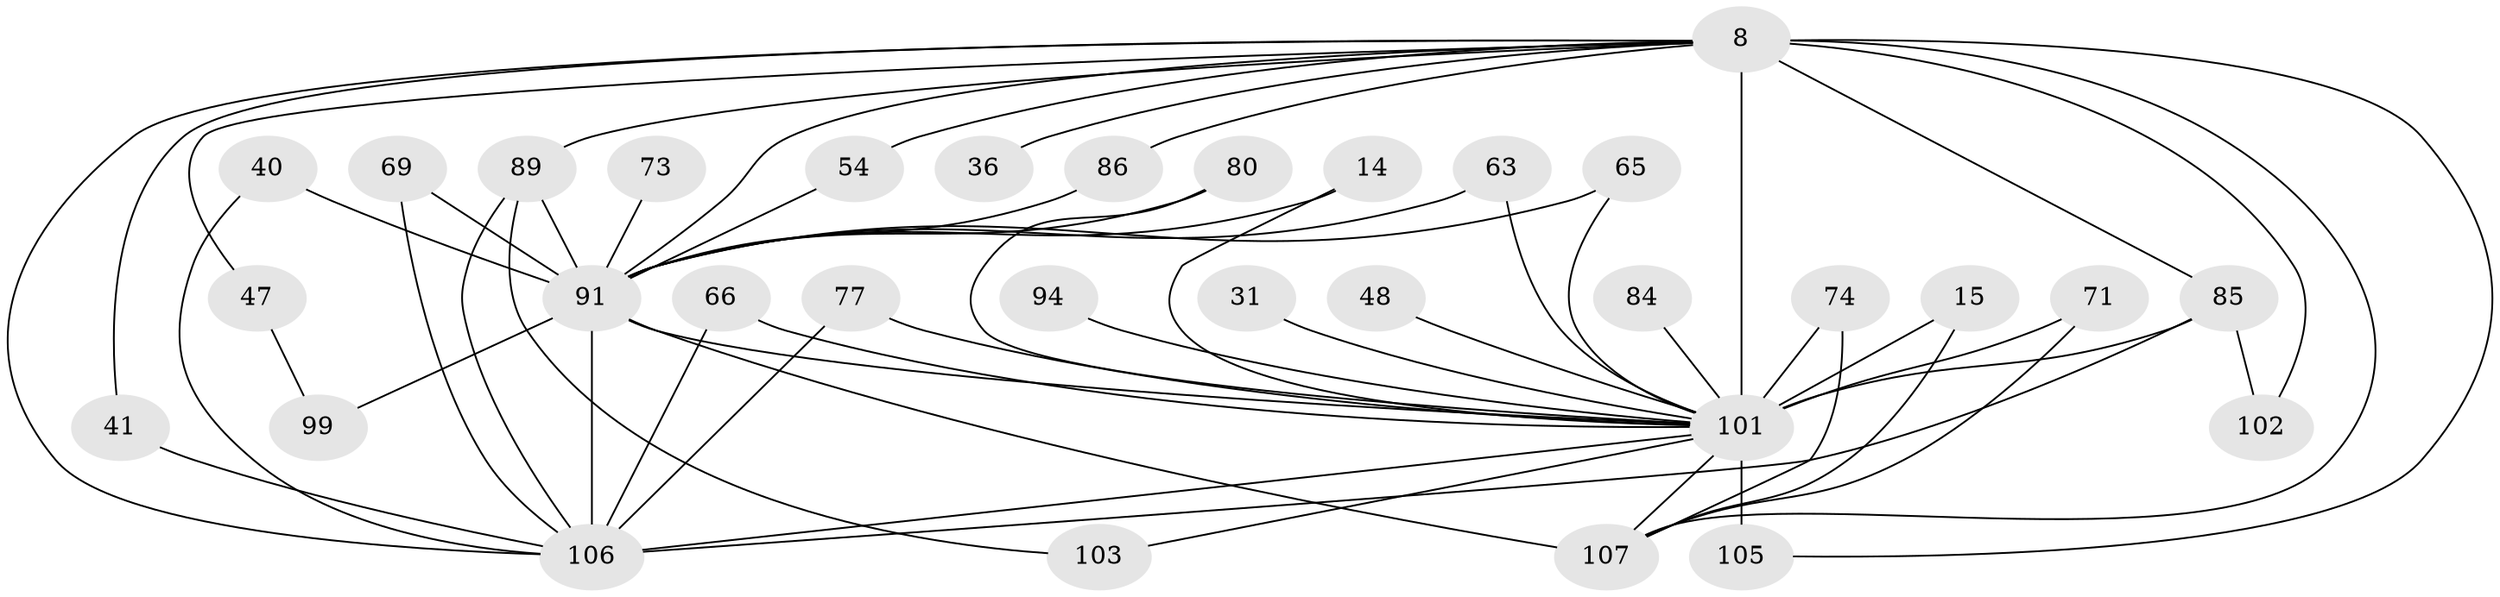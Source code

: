 // original degree distribution, {23: 0.018691588785046728, 19: 0.018691588785046728, 18: 0.009345794392523364, 20: 0.009345794392523364, 32: 0.009345794392523364, 15: 0.018691588785046728, 24: 0.009345794392523364, 3: 0.21495327102803738, 7: 0.009345794392523364, 9: 0.009345794392523364, 2: 0.5327102803738317, 4: 0.056074766355140186, 5: 0.06542056074766354, 6: 0.018691588785046728}
// Generated by graph-tools (version 1.1) at 2025/47/03/04/25 21:47:46]
// undirected, 32 vertices, 58 edges
graph export_dot {
graph [start="1"]
  node [color=gray90,style=filled];
  8 [super="+4+3"];
  14;
  15;
  31;
  36;
  40;
  41;
  47;
  48;
  54;
  63;
  65;
  66;
  69;
  71;
  73;
  74;
  77 [super="+44+76"];
  80;
  84;
  85 [super="+16+61"];
  86 [super="+72"];
  89 [super="+82"];
  91 [super="+10+37+38"];
  94;
  99 [super="+64"];
  101 [super="+26+25+19+21+5+43+60+92+70+95"];
  102 [super="+45+78"];
  103;
  105 [super="+98+75+83+93"];
  106 [super="+39+9+104+33+97"];
  107 [super="+53+90+100+96"];
  8 -- 36 [weight=2];
  8 -- 47 [weight=2];
  8 -- 89 [weight=2];
  8 -- 41;
  8 -- 102 [weight=2];
  8 -- 101 [weight=20];
  8 -- 106 [weight=10];
  8 -- 105 [weight=6];
  8 -- 107 [weight=4];
  8 -- 85;
  8 -- 86 [weight=2];
  8 -- 91 [weight=11];
  8 -- 54;
  14 -- 101;
  14 -- 91;
  15 -- 101;
  15 -- 107;
  31 -- 101;
  40 -- 106;
  40 -- 91;
  41 -- 106;
  47 -- 99 [weight=2];
  48 -- 101 [weight=2];
  54 -- 91;
  63 -- 101;
  63 -- 91;
  65 -- 101;
  65 -- 91;
  66 -- 106;
  66 -- 101;
  69 -- 106;
  69 -- 91;
  71 -- 101;
  71 -- 107;
  73 -- 91 [weight=2];
  74 -- 101;
  74 -- 107;
  77 -- 101 [weight=3];
  77 -- 106;
  80 -- 101;
  80 -- 91;
  84 -- 101;
  85 -- 106 [weight=2];
  85 -- 101 [weight=4];
  85 -- 102 [weight=2];
  86 -- 91;
  89 -- 106 [weight=2];
  89 -- 103;
  89 -- 91 [weight=4];
  91 -- 99;
  91 -- 101 [weight=4];
  91 -- 106 [weight=9];
  91 -- 107 [weight=6];
  94 -- 101;
  101 -- 103;
  101 -- 106 [weight=10];
  101 -- 105 [weight=10];
  101 -- 107;
}
